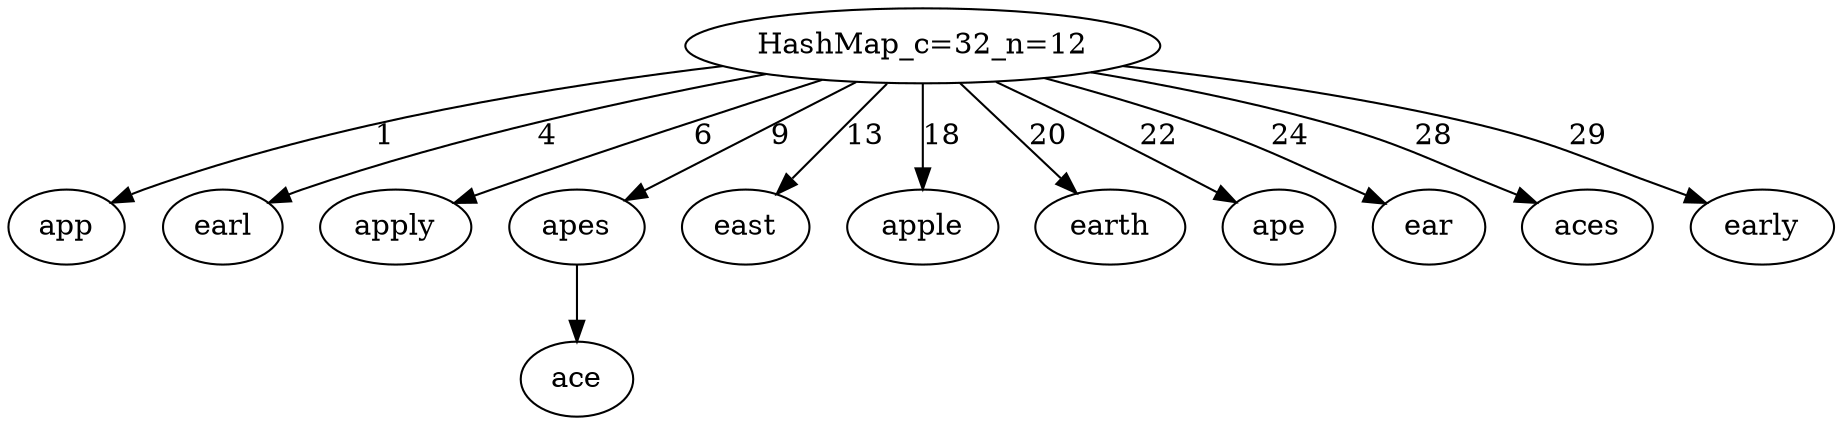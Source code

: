 digraph OurHashMap {
"HashMap_c=32_n=12"
"HashMap_c=32_n=12" -> {"app"} [label="1"]
"HashMap_c=32_n=12" -> {"earl"} [label="4"]
"HashMap_c=32_n=12" -> {"apply"} [label="6"]
"HashMap_c=32_n=12" -> {"apes"} [label="9"]
"apes" -> {"ace"}
"HashMap_c=32_n=12" -> {"east"} [label="13"]
"HashMap_c=32_n=12" -> {"apple"} [label="18"]
"HashMap_c=32_n=12" -> {"earth"} [label="20"]
"HashMap_c=32_n=12" -> {"ape"} [label="22"]
"HashMap_c=32_n=12" -> {"ear"} [label="24"]
"HashMap_c=32_n=12" -> {"aces"} [label="28"]
"HashMap_c=32_n=12" -> {"early"} [label="29"]
}
